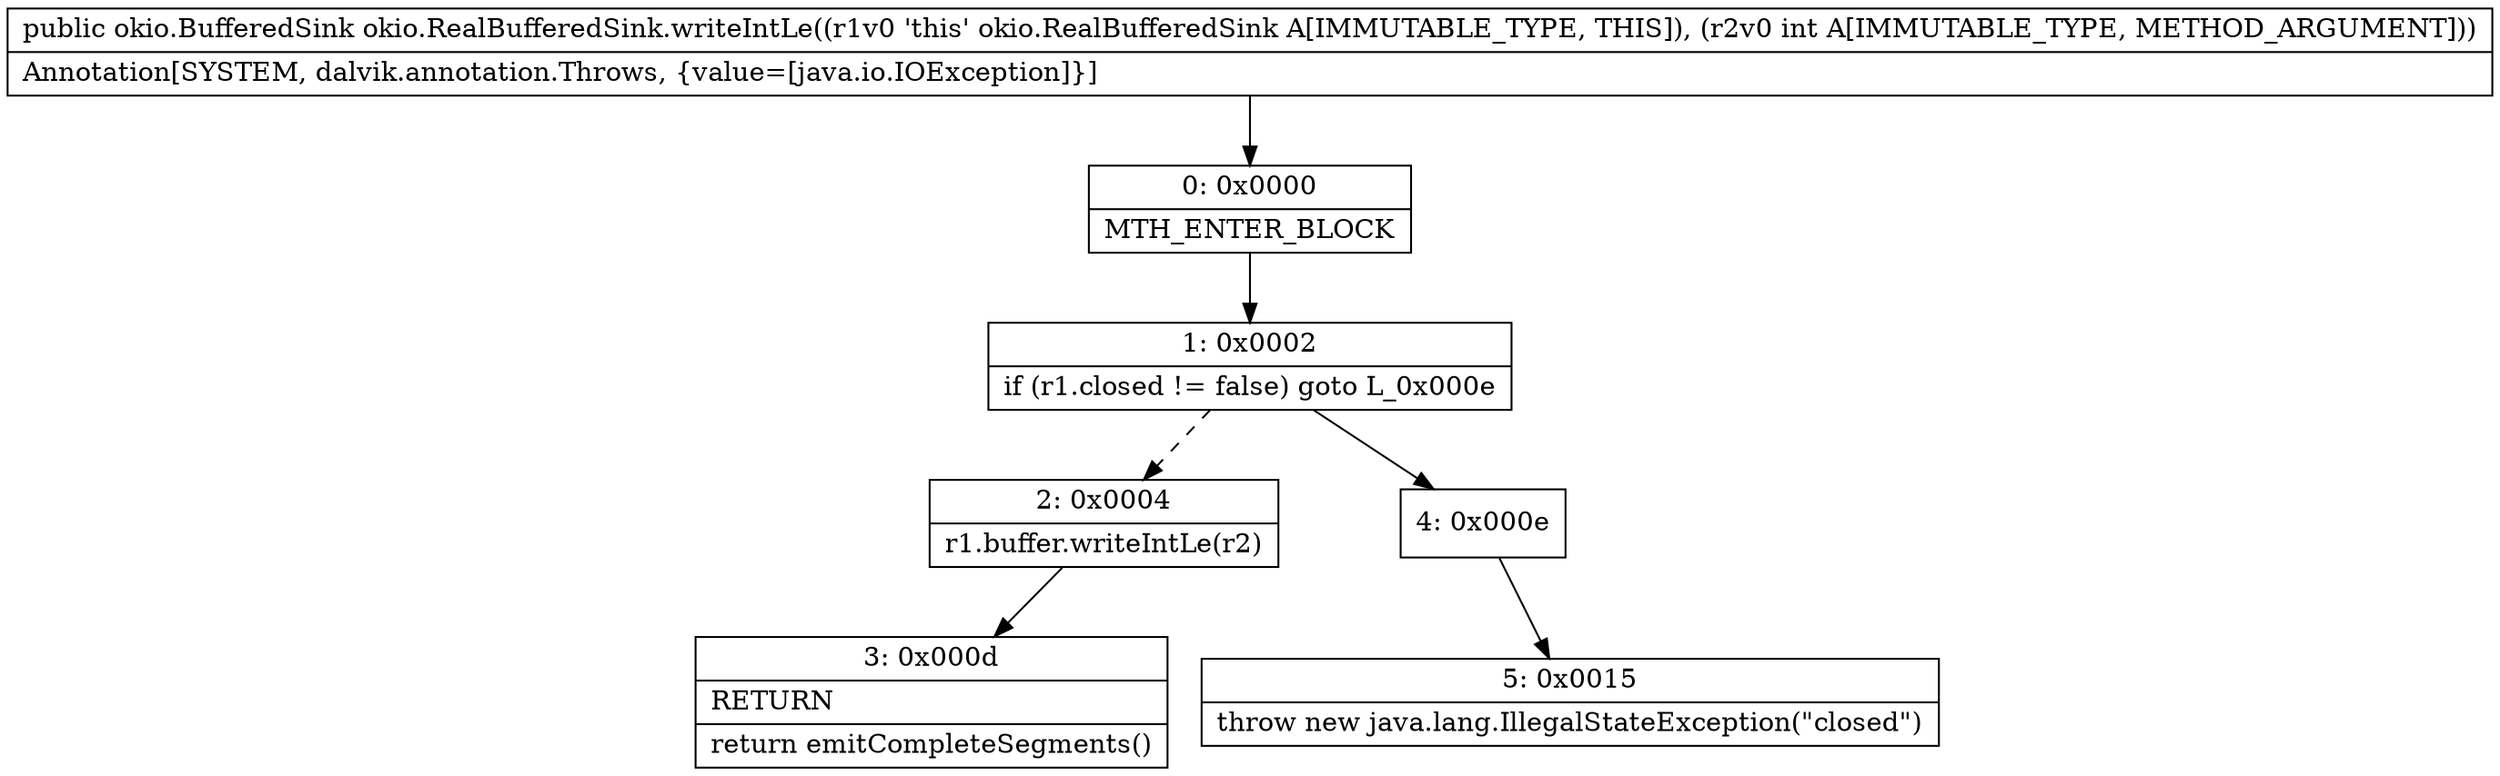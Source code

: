 digraph "CFG forokio.RealBufferedSink.writeIntLe(I)Lokio\/BufferedSink;" {
Node_0 [shape=record,label="{0\:\ 0x0000|MTH_ENTER_BLOCK\l}"];
Node_1 [shape=record,label="{1\:\ 0x0002|if (r1.closed != false) goto L_0x000e\l}"];
Node_2 [shape=record,label="{2\:\ 0x0004|r1.buffer.writeIntLe(r2)\l}"];
Node_3 [shape=record,label="{3\:\ 0x000d|RETURN\l|return emitCompleteSegments()\l}"];
Node_4 [shape=record,label="{4\:\ 0x000e}"];
Node_5 [shape=record,label="{5\:\ 0x0015|throw new java.lang.IllegalStateException(\"closed\")\l}"];
MethodNode[shape=record,label="{public okio.BufferedSink okio.RealBufferedSink.writeIntLe((r1v0 'this' okio.RealBufferedSink A[IMMUTABLE_TYPE, THIS]), (r2v0 int A[IMMUTABLE_TYPE, METHOD_ARGUMENT]))  | Annotation[SYSTEM, dalvik.annotation.Throws, \{value=[java.io.IOException]\}]\l}"];
MethodNode -> Node_0;
Node_0 -> Node_1;
Node_1 -> Node_2[style=dashed];
Node_1 -> Node_4;
Node_2 -> Node_3;
Node_4 -> Node_5;
}


